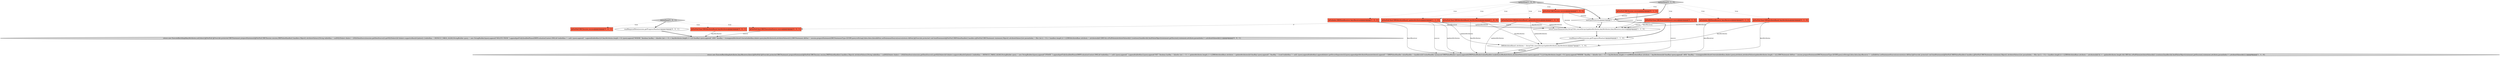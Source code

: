 digraph {
0 [style = filled, label = "return new ExecuteBatchImpl(attributes,keysReceiver,false){@NotNull @Override protected DBCStatement prepareStatement(@NotNull DBCSession session,DBDValueHandler(( handlers,Object(( attributeValues){String tableAlias = nullSQLDialect dialect = ((SQLDataSource)session.getDataSource()).getSQLDialect()if (dialect.supportsAliasInUpdate()) {tableAlias = DEFAULT_TABLE_ALIAS}StringBuilder query = new StringBuilder()query.append(\"UPDATE \").append(getFullyQualifiedName(DBPEvaluationContext.DML))if (tableAlias != null) {query.append(' ').append(tableAlias)}query.append(\"SET \")boolean hasKey = falsefor (int i = 0 i < updateAttributes.length i++){DBSAttributeBase attribute = updateAttributes(i(if (hasKey) query.append(\",\")hasKey = trueif (tableAlias != null) {query.append(tableAlias).append(dialect.getStructSeparator())}query.append(getAttributeName(attribute)).append(\"=\")DBDValueHandler valueHandler = handlers(i(if (valueHandler instanceof DBDValueBinder) {query.append(((DBDValueBinder)valueHandler).makeQueryBind(attribute,attributeValues(i())}{query.append(\"?\")}}if (keyAttributes.length > 0) {query.append(\"WHERE \")hasKey = falsefor (int i = 0 i < keyAttributes.length i++){DBSAttributeBase attribute = keyAttributes(i(if (hasKey) query.append(\" AND \")hasKey = trueappendAttributeCriteria(tableAlias,dialect,query,attribute,attributeValues(updateAttributes.length + i()}}DBCStatement dbStat = session.prepareStatement(DBCStatementType.QUERY,query.toString(),false,false,keysReceiver != null)dbStat.setStatementSource(source)return dbStat}@Override protected void bindStatement(@NotNull DBDValueHandler(( handlers,@NotNull DBCStatement statement,Object(( attributeValues){int paramIndex = 0for (int k = 0 k < handlers.length k++){DBSAttributeBase attribute = attributes(k(if (k >= updateAttributes.length && DBUtils.isNullValue(attributeValues(k()) {continue}handlers(k(.bindValueObject(statement.getSession(),statement,attribute,paramIndex++,attributeValues(k()}}}@@@8@@@['1', '1', '0']", fillcolor = lightgray, shape = ellipse image = "AAA0AAABBB1BBB"];
9 [style = filled, label = "@NotNull final DBSAttributeBase(( updateAttributes@@@2@@@['1', '1', '0']", fillcolor = tomato, shape = box image = "AAA0AAABBB1BBB"];
21 [style = filled, label = "@NotNull final DBCExecutionSource source@@@2@@@['0', '0', '1']", fillcolor = tomato, shape = box image = "AAA0AAABBB3BBB"];
4 [style = filled, label = "@Nullable DBDDataReceiver keysReceiver@@@2@@@['1', '0', '0']", fillcolor = tomato, shape = box image = "AAA0AAABBB1BBB"];
8 [style = filled, label = "@NotNull final DBSAttributeBase(( updateAttributes@@@2@@@['1', '0', '0']", fillcolor = tomato, shape = box image = "AAA0AAABBB1BBB"];
14 [style = filled, label = "@NotNull final DBCExecutionSource source@@@2@@@['0', '1', '0']", fillcolor = tomato, shape = box image = "AAA0AAABBB2BBB"];
20 [style = filled, label = "readRequiredMeta(session.getProgressMonitor())@@@3@@@['0', '0', '1']", fillcolor = white, shape = ellipse image = "AAA0AAABBB3BBB"];
3 [style = filled, label = "return insertData(session,ArrayUtils.concatArrays(updateAttributes,keyAttributes),keysReceiver,source)@@@4@@@['1', '1', '0']", fillcolor = white, shape = ellipse image = "AAA0AAABBB1BBB"];
6 [style = filled, label = "readRequiredMeta(session.getProgressMonitor())@@@6@@@['1', '1', '0']", fillcolor = white, shape = ellipse image = "AAA0AAABBB1BBB"];
18 [style = filled, label = "deleteData['0', '0', '1']", fillcolor = lightgray, shape = diamond image = "AAA0AAABBB3BBB"];
17 [style = filled, label = "return new ExecuteBatchImpl(keyAttributes,null,false){@NotNull @Override protected DBCStatement prepareStatement(@NotNull DBCSession session,DBDValueHandler(( handlers,Object(( attributeValues){String tableAlias = nullSQLDialect dialect = ((SQLDataSource)session.getDataSource()).getSQLDialect()if (dialect.supportsAliasInUpdate()) {tableAlias = DEFAULT_TABLE_ALIAS}StringBuilder query = new StringBuilder()query.append(\"DELETE FROM \").append(getFullyQualifiedName(DBPEvaluationContext.DML))if (tableAlias != null) {query.append(' ').append(tableAlias)}if (keyAttributes.length > 0) {query.append(\"WHERE \")boolean hasKey = falsefor (int i = 0 i < keyAttributes.length i++){if (hasKey) query.append(\" AND \")hasKey = trueappendAttributeCriteria(tableAlias,dialect,query,keyAttributes(i(,attributeValues(i()}}DBCStatement dbStat = session.prepareStatement(DBCStatementType.QUERY,query.toString(),false,false,false)dbStat.setStatementSource(source)return dbStat}@Override protected void bindStatement(@NotNull DBDValueHandler(( handlers,@NotNull DBCStatement statement,Object(( attributeValues){int paramIndex = 0for (int k = 0 k < handlers.length k++){DBSAttributeBase attribute = attributes(k(if (DBUtils.isNullValue(attributeValues(k()) {continue}handlers(k(.bindValueObject(statement.getSession(),statement,attribute,paramIndex++,attributeValues(k()}}}@@@4@@@['0', '0', '1']", fillcolor = lightgray, shape = ellipse image = "AAA0AAABBB3BBB"];
16 [style = filled, label = "@NotNull final DBSAttributeBase(( keyAttributes@@@2@@@['0', '0', '1']", fillcolor = tomato, shape = box image = "AAA0AAABBB3BBB"];
11 [style = filled, label = "@Nullable DBDDataReceiver keysReceiver@@@2@@@['0', '1', '0']", fillcolor = tomato, shape = box image = "AAA0AAABBB2BBB"];
15 [style = filled, label = "updateData['0', '1', '0']", fillcolor = lightgray, shape = diamond image = "AAA0AAABBB2BBB"];
5 [style = filled, label = "@NotNull DBCSession session@@@2@@@['1', '0', '0']", fillcolor = tomato, shape = box image = "AAA0AAABBB1BBB"];
19 [style = filled, label = "@NotNull DBCSession session@@@2@@@['0', '0', '1']", fillcolor = tomato, shape = box image = "AAA0AAABBB3BBB"];
2 [style = filled, label = "@NotNull final DBSAttributeBase(( keyAttributes@@@2@@@['1', '0', '0']", fillcolor = tomato, shape = box image = "AAA0AAABBB1BBB"];
13 [style = filled, label = "@NotNull final DBSAttributeBase(( keyAttributes@@@2@@@['0', '1', '0']", fillcolor = tomato, shape = box image = "AAA0AAABBB2BBB"];
1 [style = filled, label = "useUpsert(session)@@@3@@@['1', '1', '0']", fillcolor = white, shape = diamond image = "AAA0AAABBB1BBB"];
10 [style = filled, label = "DBSAttributeBase(( attributes = ArrayUtils.concatArrays(updateAttributes,keyAttributes)@@@7@@@['1', '1', '0']", fillcolor = white, shape = ellipse image = "AAA0AAABBB1BBB"];
12 [style = filled, label = "@NotNull DBCSession session@@@2@@@['0', '1', '0']", fillcolor = tomato, shape = box image = "AAA0AAABBB2BBB"];
7 [style = filled, label = "updateData['1', '0', '0']", fillcolor = lightgray, shape = diamond image = "AAA0AAABBB1BBB"];
7->2 [style = dotted, label="true"];
2->3 [style = solid, label="keyAttributes"];
7->4 [style = dotted, label="true"];
12->3 [style = solid, label="session"];
15->1 [style = bold, label=""];
15->13 [style = dotted, label="true"];
18->20 [style = bold, label=""];
9->3 [style = solid, label="source"];
9->3 [style = solid, label="updateAttributes"];
8->0 [style = solid, label="updateAttributes"];
9->21 [style = dashed, label="0"];
11->3 [style = solid, label="keysReceiver"];
7->8 [style = dotted, label="true"];
8->3 [style = solid, label="updateAttributes"];
2->10 [style = solid, label="keyAttributes"];
9->0 [style = solid, label="source"];
5->3 [style = solid, label="session"];
15->11 [style = dotted, label="true"];
14->3 [style = solid, label="source"];
1->6 [style = bold, label=""];
7->9 [style = dotted, label="true"];
13->0 [style = solid, label="keyAttributes"];
4->3 [style = solid, label="keysReceiver"];
9->0 [style = solid, label="updateAttributes"];
16->17 [style = solid, label="keyAttributes"];
3->6 [style = bold, label=""];
7->5 [style = dotted, label="true"];
6->10 [style = bold, label=""];
18->16 [style = dotted, label="true"];
1->3 [style = dotted, label="true"];
1->3 [style = bold, label=""];
18->21 [style = dotted, label="true"];
11->0 [style = solid, label="keysReceiver"];
2->0 [style = solid, label="keyAttributes"];
8->10 [style = solid, label="updateAttributes"];
18->19 [style = dotted, label="true"];
12->1 [style = solid, label="session"];
20->17 [style = bold, label=""];
9->10 [style = solid, label="updateAttributes"];
4->0 [style = solid, label="keysReceiver"];
15->9 [style = dotted, label="true"];
7->1 [style = bold, label=""];
13->10 [style = solid, label="keyAttributes"];
15->14 [style = dotted, label="true"];
5->1 [style = solid, label="session"];
13->3 [style = solid, label="keyAttributes"];
21->17 [style = solid, label="source"];
14->0 [style = solid, label="source"];
10->0 [style = solid, label="attributes"];
10->0 [style = bold, label=""];
15->12 [style = dotted, label="true"];
}
